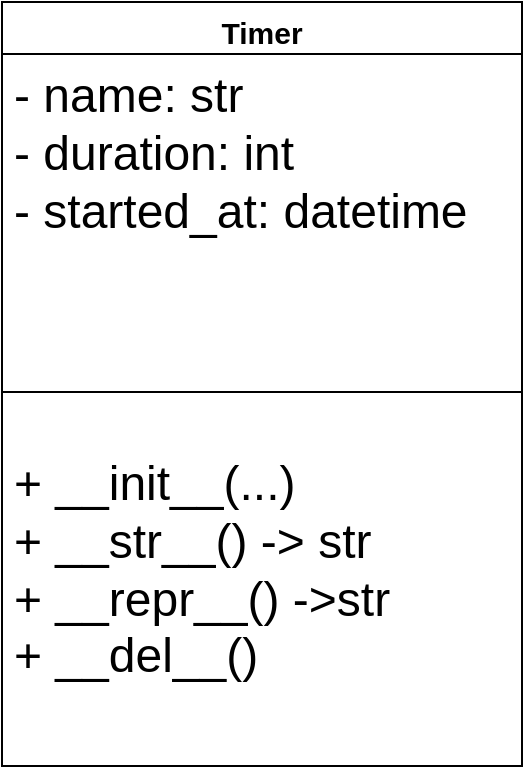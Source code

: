 <mxfile version="27.0.6">
  <diagram name="‫עמוד-1‬" id="5CuRINTVc_bKRzZGDkTg">
    <mxGraphModel dx="1371" dy="788" grid="1" gridSize="10" guides="1" tooltips="1" connect="1" arrows="1" fold="1" page="1" pageScale="1" pageWidth="827" pageHeight="1169" math="0" shadow="0">
      <root>
        <mxCell id="0" />
        <mxCell id="1" parent="0" />
        <mxCell id="eW7OUs1-W6xv-C5oF_c7-21" value="&lt;font style=&quot;font-size: 15px;&quot;&gt;Timer&lt;/font&gt;" style="swimlane;fontStyle=1;align=center;verticalAlign=top;childLayout=stackLayout;horizontal=1;startSize=26;horizontalStack=0;resizeParent=1;resizeParentMax=0;resizeLast=0;collapsible=1;marginBottom=0;whiteSpace=wrap;html=1;" vertex="1" parent="1">
          <mxGeometry x="220" y="240" width="260" height="382" as="geometry" />
        </mxCell>
        <mxCell id="eW7OUs1-W6xv-C5oF_c7-22" value="&lt;font style=&quot;font-size: 24px;&quot;&gt;- name: str&lt;/font&gt;&lt;div&gt;&lt;font style=&quot;font-size: 24px;&quot;&gt;- duration: int&lt;/font&gt;&lt;/div&gt;&lt;div&gt;&lt;span style=&quot;font-size: 24px;&quot;&gt;- started_at: datetime&lt;/span&gt;&lt;/div&gt;" style="text;strokeColor=none;fillColor=none;align=left;verticalAlign=top;spacingLeft=4;spacingRight=4;overflow=hidden;rotatable=0;points=[[0,0.5],[1,0.5]];portConstraint=eastwest;whiteSpace=wrap;html=1;" vertex="1" parent="eW7OUs1-W6xv-C5oF_c7-21">
          <mxGeometry y="26" width="260" height="144" as="geometry" />
        </mxCell>
        <mxCell id="eW7OUs1-W6xv-C5oF_c7-23" value="" style="line;strokeWidth=1;fillColor=none;align=left;verticalAlign=middle;spacingTop=-1;spacingLeft=3;spacingRight=3;rotatable=0;labelPosition=right;points=[];portConstraint=eastwest;strokeColor=inherit;" vertex="1" parent="eW7OUs1-W6xv-C5oF_c7-21">
          <mxGeometry y="170" width="260" height="50" as="geometry" />
        </mxCell>
        <mxCell id="eW7OUs1-W6xv-C5oF_c7-24" value="&lt;font style=&quot;font-size: 24px;&quot;&gt;+ __init__(...)&lt;/font&gt;&lt;div&gt;&lt;font style=&quot;font-size: 24px;&quot;&gt;+ __str__() -&amp;gt; str&lt;/font&gt;&lt;/div&gt;&lt;div&gt;&lt;font style=&quot;font-size: 24px;&quot;&gt;+ __repr__() -&amp;gt;str&lt;/font&gt;&lt;/div&gt;&lt;div&gt;&lt;font style=&quot;font-size: 24px;&quot;&gt;+ __del__()&lt;/font&gt;&lt;/div&gt;&lt;div&gt;&lt;font style=&quot;font-size: 24px;&quot;&gt;&lt;br&gt;&lt;/font&gt;&lt;/div&gt;" style="text;strokeColor=none;fillColor=none;align=left;verticalAlign=top;spacingLeft=4;spacingRight=4;overflow=hidden;rotatable=0;points=[[0,0.5],[1,0.5]];portConstraint=eastwest;whiteSpace=wrap;html=1;" vertex="1" parent="eW7OUs1-W6xv-C5oF_c7-21">
          <mxGeometry y="220" width="260" height="162" as="geometry" />
        </mxCell>
      </root>
    </mxGraphModel>
  </diagram>
</mxfile>
